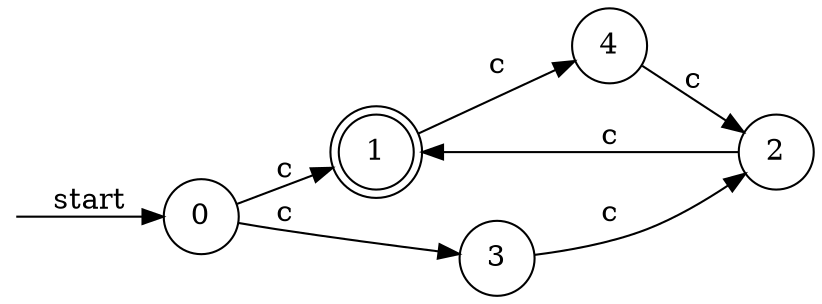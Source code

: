 digraph enfa {
    rankdir = LR;
    node [shape = circle];
    __start [style = invis, shape = point];
    __start -> "0" [ label = "start" ];
    node [shape = doublecircle]; "1"
    node [shape = circle];
    "2" -> "1" [ label = "c" ];
    "0" -> "3" [ label = "c" ];
    "0" -> "1" [ label = "c" ];
    "1" -> "4" [ label = "c" ];
    "4" -> "2" [ label = "c" ];
    "3" -> "2" [ label = "c" ];
}
